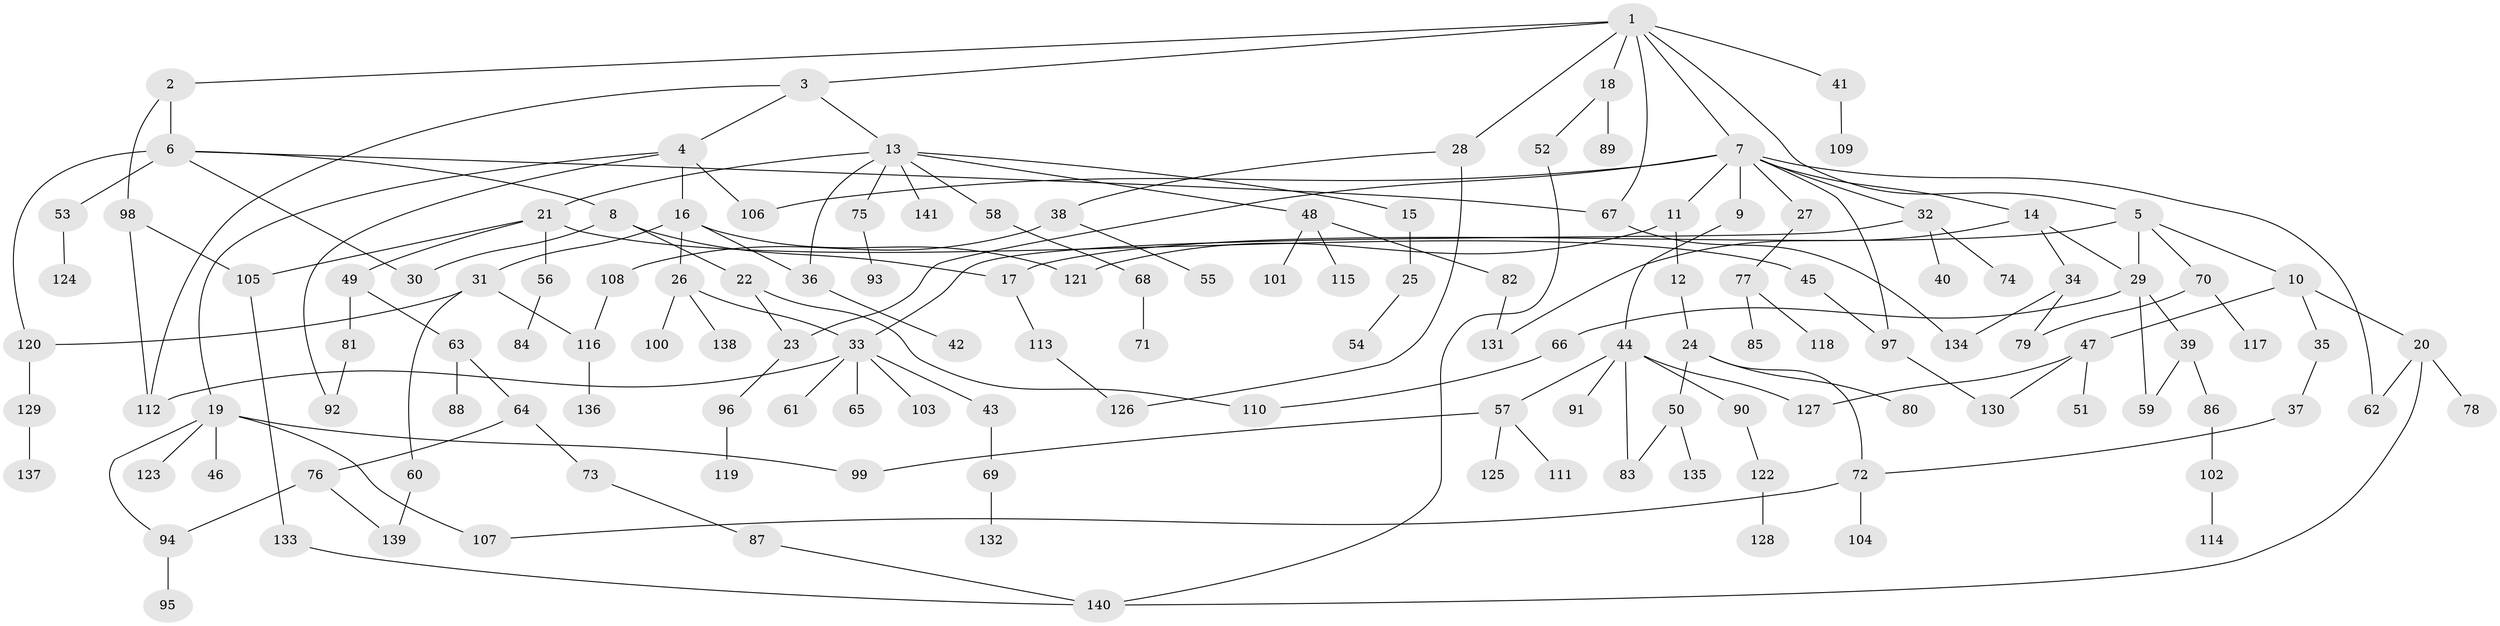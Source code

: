// coarse degree distribution, {8: 0.02040816326530612, 3: 0.19387755102040816, 10: 0.01020408163265306, 6: 0.030612244897959183, 5: 0.030612244897959183, 12: 0.01020408163265306, 2: 0.29591836734693877, 4: 0.08163265306122448, 1: 0.3163265306122449, 9: 0.01020408163265306}
// Generated by graph-tools (version 1.1) at 2025/23/03/03/25 07:23:33]
// undirected, 141 vertices, 174 edges
graph export_dot {
graph [start="1"]
  node [color=gray90,style=filled];
  1;
  2;
  3;
  4;
  5;
  6;
  7;
  8;
  9;
  10;
  11;
  12;
  13;
  14;
  15;
  16;
  17;
  18;
  19;
  20;
  21;
  22;
  23;
  24;
  25;
  26;
  27;
  28;
  29;
  30;
  31;
  32;
  33;
  34;
  35;
  36;
  37;
  38;
  39;
  40;
  41;
  42;
  43;
  44;
  45;
  46;
  47;
  48;
  49;
  50;
  51;
  52;
  53;
  54;
  55;
  56;
  57;
  58;
  59;
  60;
  61;
  62;
  63;
  64;
  65;
  66;
  67;
  68;
  69;
  70;
  71;
  72;
  73;
  74;
  75;
  76;
  77;
  78;
  79;
  80;
  81;
  82;
  83;
  84;
  85;
  86;
  87;
  88;
  89;
  90;
  91;
  92;
  93;
  94;
  95;
  96;
  97;
  98;
  99;
  100;
  101;
  102;
  103;
  104;
  105;
  106;
  107;
  108;
  109;
  110;
  111;
  112;
  113;
  114;
  115;
  116;
  117;
  118;
  119;
  120;
  121;
  122;
  123;
  124;
  125;
  126;
  127;
  128;
  129;
  130;
  131;
  132;
  133;
  134;
  135;
  136;
  137;
  138;
  139;
  140;
  141;
  1 -- 2;
  1 -- 3;
  1 -- 5;
  1 -- 7;
  1 -- 18;
  1 -- 28;
  1 -- 41;
  1 -- 67;
  2 -- 6;
  2 -- 98;
  3 -- 4;
  3 -- 13;
  3 -- 112;
  4 -- 16;
  4 -- 19;
  4 -- 92;
  4 -- 106;
  5 -- 10;
  5 -- 70;
  5 -- 17;
  5 -- 29;
  6 -- 8;
  6 -- 53;
  6 -- 67;
  6 -- 120;
  6 -- 30;
  7 -- 9;
  7 -- 11;
  7 -- 14;
  7 -- 23;
  7 -- 27;
  7 -- 32;
  7 -- 62;
  7 -- 97;
  7 -- 106;
  8 -- 17;
  8 -- 22;
  8 -- 30;
  9 -- 44;
  10 -- 20;
  10 -- 35;
  10 -- 47;
  11 -- 12;
  11 -- 121;
  12 -- 24;
  13 -- 15;
  13 -- 21;
  13 -- 36;
  13 -- 48;
  13 -- 58;
  13 -- 75;
  13 -- 141;
  14 -- 29;
  14 -- 34;
  14 -- 131;
  15 -- 25;
  16 -- 26;
  16 -- 31;
  16 -- 121;
  16 -- 36;
  17 -- 113;
  18 -- 52;
  18 -- 89;
  19 -- 46;
  19 -- 99;
  19 -- 123;
  19 -- 107;
  19 -- 94;
  20 -- 78;
  20 -- 140;
  20 -- 62;
  21 -- 45;
  21 -- 49;
  21 -- 56;
  21 -- 105;
  22 -- 110;
  22 -- 23;
  23 -- 96;
  24 -- 50;
  24 -- 72;
  24 -- 80;
  25 -- 54;
  26 -- 100;
  26 -- 138;
  26 -- 33;
  27 -- 77;
  28 -- 38;
  28 -- 126;
  29 -- 39;
  29 -- 66;
  29 -- 59;
  31 -- 60;
  31 -- 120;
  31 -- 116;
  32 -- 33;
  32 -- 40;
  32 -- 74;
  33 -- 43;
  33 -- 61;
  33 -- 65;
  33 -- 103;
  33 -- 112;
  34 -- 79;
  34 -- 134;
  35 -- 37;
  36 -- 42;
  37 -- 72;
  38 -- 55;
  38 -- 108;
  39 -- 59;
  39 -- 86;
  41 -- 109;
  43 -- 69;
  44 -- 57;
  44 -- 83;
  44 -- 90;
  44 -- 91;
  44 -- 127;
  45 -- 97;
  47 -- 51;
  47 -- 130;
  47 -- 127;
  48 -- 82;
  48 -- 101;
  48 -- 115;
  49 -- 63;
  49 -- 81;
  50 -- 135;
  50 -- 83;
  52 -- 140;
  53 -- 124;
  56 -- 84;
  57 -- 111;
  57 -- 125;
  57 -- 99;
  58 -- 68;
  60 -- 139;
  63 -- 64;
  63 -- 88;
  64 -- 73;
  64 -- 76;
  66 -- 110;
  67 -- 134;
  68 -- 71;
  69 -- 132;
  70 -- 79;
  70 -- 117;
  72 -- 104;
  72 -- 107;
  73 -- 87;
  75 -- 93;
  76 -- 94;
  76 -- 139;
  77 -- 85;
  77 -- 118;
  81 -- 92;
  82 -- 131;
  86 -- 102;
  87 -- 140;
  90 -- 122;
  94 -- 95;
  96 -- 119;
  97 -- 130;
  98 -- 105;
  98 -- 112;
  102 -- 114;
  105 -- 133;
  108 -- 116;
  113 -- 126;
  116 -- 136;
  120 -- 129;
  122 -- 128;
  129 -- 137;
  133 -- 140;
}
